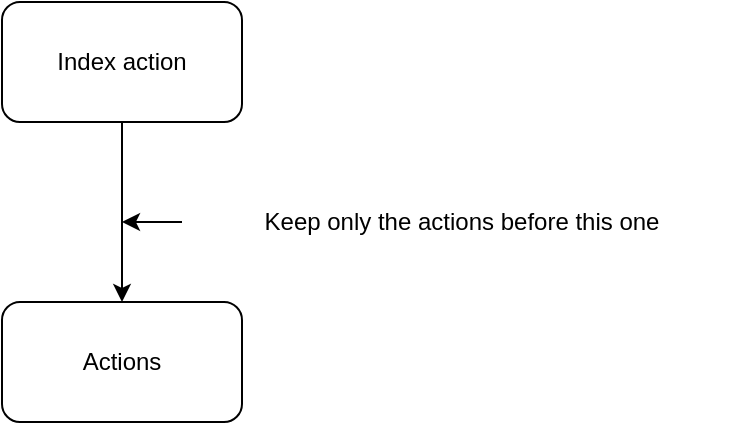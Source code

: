 <mxfile version="14.2.6" type="github">
  <diagram id="C5RBs43oDa-KdzZeNtuy" name="Page-1">
    <mxGraphModel dx="1038" dy="548" grid="1" gridSize="10" guides="1" tooltips="1" connect="1" arrows="1" fold="1" page="1" pageScale="1" pageWidth="827" pageHeight="1169" math="0" shadow="0">
      <root>
        <mxCell id="WIyWlLk6GJQsqaUBKTNV-0" />
        <mxCell id="WIyWlLk6GJQsqaUBKTNV-1" parent="WIyWlLk6GJQsqaUBKTNV-0" />
        <mxCell id="7c8M4pOyUZU4IzjM3PXh-2" style="edgeStyle=orthogonalEdgeStyle;rounded=0;orthogonalLoop=1;jettySize=auto;html=1;exitX=0.5;exitY=1;exitDx=0;exitDy=0;entryX=0.5;entryY=0;entryDx=0;entryDy=0;" edge="1" parent="WIyWlLk6GJQsqaUBKTNV-1" source="7c8M4pOyUZU4IzjM3PXh-0" target="7c8M4pOyUZU4IzjM3PXh-1">
          <mxGeometry relative="1" as="geometry">
            <Array as="points">
              <mxPoint x="240" y="200" />
              <mxPoint x="240" y="200" />
            </Array>
          </mxGeometry>
        </mxCell>
        <mxCell id="7c8M4pOyUZU4IzjM3PXh-0" value="Index action" style="rounded=1;whiteSpace=wrap;html=1;" vertex="1" parent="WIyWlLk6GJQsqaUBKTNV-1">
          <mxGeometry x="180" y="90" width="120" height="60" as="geometry" />
        </mxCell>
        <mxCell id="7c8M4pOyUZU4IzjM3PXh-1" value="Actions" style="rounded=1;whiteSpace=wrap;html=1;" vertex="1" parent="WIyWlLk6GJQsqaUBKTNV-1">
          <mxGeometry x="180" y="240" width="120" height="60" as="geometry" />
        </mxCell>
        <mxCell id="7c8M4pOyUZU4IzjM3PXh-4" style="edgeStyle=orthogonalEdgeStyle;rounded=0;orthogonalLoop=1;jettySize=auto;html=1;exitX=0;exitY=0.5;exitDx=0;exitDy=0;" edge="1" parent="WIyWlLk6GJQsqaUBKTNV-1" source="7c8M4pOyUZU4IzjM3PXh-3">
          <mxGeometry relative="1" as="geometry">
            <mxPoint x="240" y="200" as="targetPoint" />
          </mxGeometry>
        </mxCell>
        <mxCell id="7c8M4pOyUZU4IzjM3PXh-3" value="Keep only the actions before this one" style="text;html=1;strokeColor=none;fillColor=none;align=center;verticalAlign=middle;whiteSpace=wrap;rounded=0;" vertex="1" parent="WIyWlLk6GJQsqaUBKTNV-1">
          <mxGeometry x="270" y="190" width="280" height="20" as="geometry" />
        </mxCell>
      </root>
    </mxGraphModel>
  </diagram>
</mxfile>
